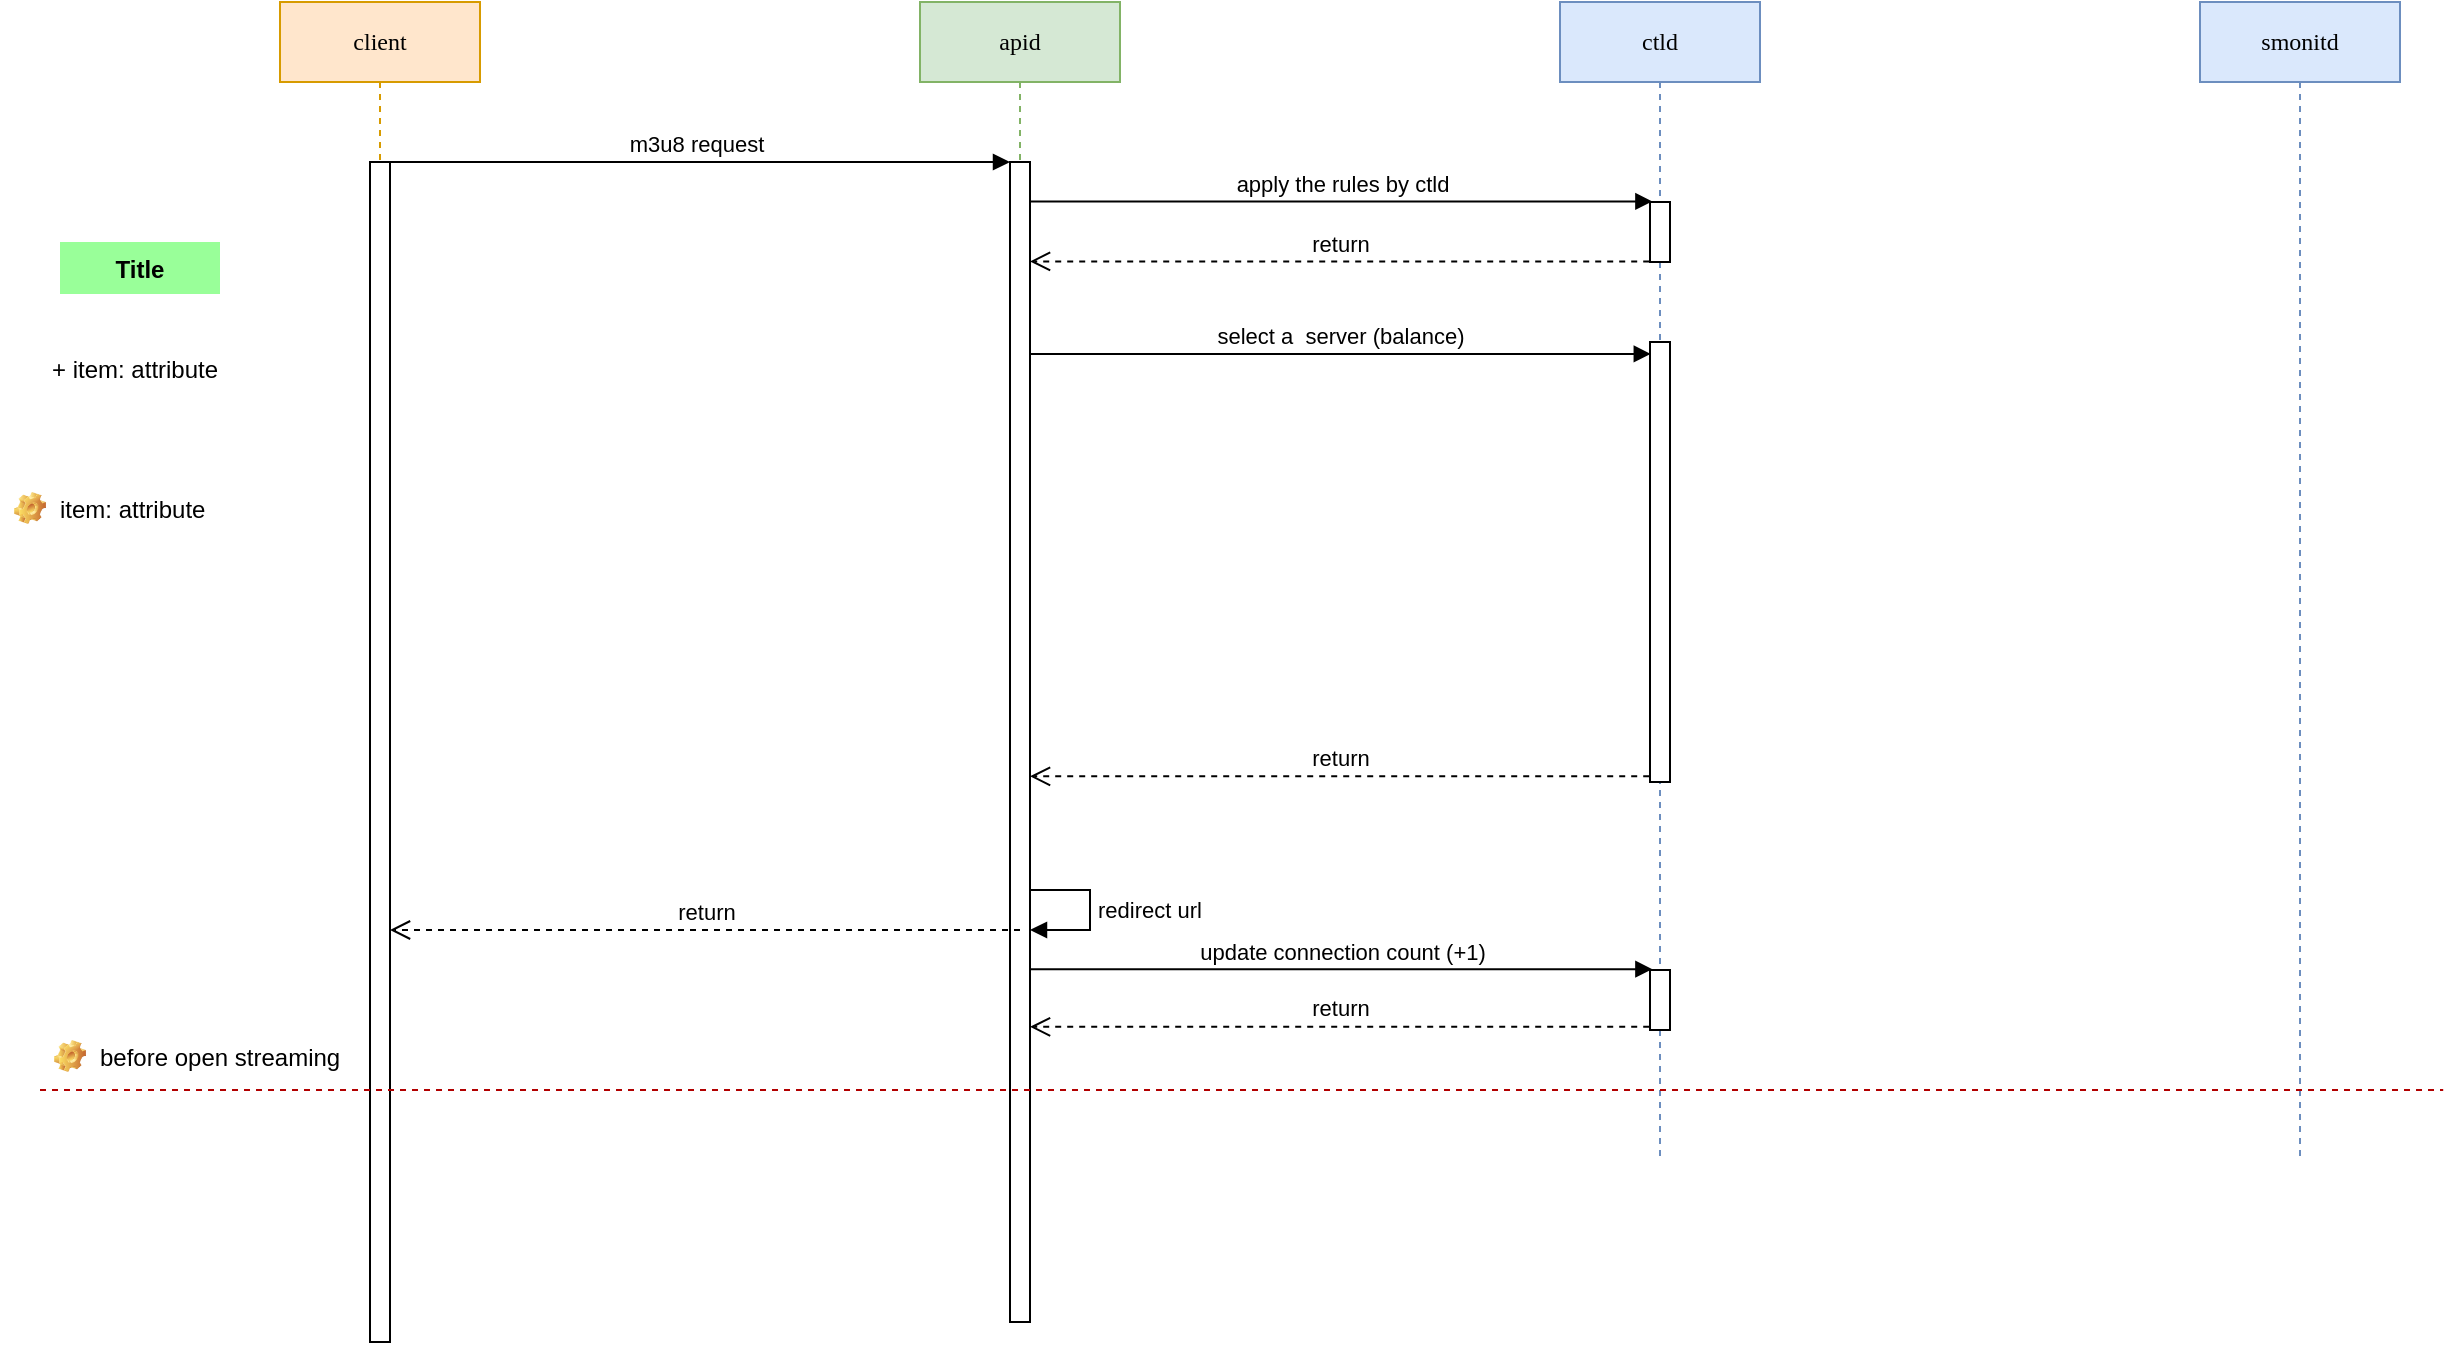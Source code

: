 <mxfile version="20.8.3" type="github">
  <diagram name="apid-hls" id="13e1069c-82ec-6db2-03f1-153e76fe0fe0">
    <mxGraphModel dx="2406" dy="792" grid="1" gridSize="10" guides="1" tooltips="1" connect="1" arrows="1" fold="1" page="1" pageScale="1" pageWidth="1100" pageHeight="850" background="none" math="0" shadow="0">
      <root>
        <mxCell id="0" />
        <mxCell id="1" parent="0" />
        <mxCell id="7baba1c4bc27f4b0-2" value="apid" style="shape=umlLifeline;perimeter=lifelinePerimeter;whiteSpace=wrap;html=1;container=1;collapsible=0;recursiveResize=0;outlineConnect=0;rounded=0;shadow=0;comic=0;labelBackgroundColor=none;strokeWidth=1;fontFamily=Verdana;fontSize=12;align=center;fillColor=#d5e8d4;strokeColor=#82b366;" parent="1" vertex="1">
          <mxGeometry x="400" y="80" width="100" height="660" as="geometry" />
        </mxCell>
        <mxCell id="UFAurpjtppyZMZ4vWk6g-6" value="" style="html=1;points=[];perimeter=orthogonalPerimeter;rounded=0;shadow=0;glass=0;sketch=0;strokeColor=default;" vertex="1" parent="7baba1c4bc27f4b0-2">
          <mxGeometry x="45" y="80" width="10" height="580" as="geometry" />
        </mxCell>
        <mxCell id="UFAurpjtppyZMZ4vWk6g-18" value="redirect url" style="edgeStyle=orthogonalEdgeStyle;html=1;align=left;spacingLeft=2;endArrow=block;rounded=0;" edge="1" parent="7baba1c4bc27f4b0-2">
          <mxGeometry relative="1" as="geometry">
            <mxPoint x="55" y="444" as="sourcePoint" />
            <Array as="points">
              <mxPoint x="85" y="444" />
              <mxPoint x="85" y="464" />
            </Array>
            <mxPoint x="55" y="464" as="targetPoint" />
          </mxGeometry>
        </mxCell>
        <mxCell id="7baba1c4bc27f4b0-3" value="ctld" style="shape=umlLifeline;perimeter=lifelinePerimeter;whiteSpace=wrap;html=1;container=1;collapsible=0;recursiveResize=0;outlineConnect=0;rounded=0;shadow=0;comic=0;labelBackgroundColor=none;strokeWidth=1;fontFamily=Verdana;fontSize=12;align=center;fillColor=#dae8fc;strokeColor=#6c8ebf;" parent="1" vertex="1">
          <mxGeometry x="720" y="80" width="100" height="580" as="geometry" />
        </mxCell>
        <mxCell id="UFAurpjtppyZMZ4vWk6g-10" value="" style="html=1;points=[];perimeter=orthogonalPerimeter;rounded=0;shadow=0;glass=0;sketch=0;strokeColor=default;" vertex="1" parent="7baba1c4bc27f4b0-3">
          <mxGeometry x="45" y="100" width="10" height="30" as="geometry" />
        </mxCell>
        <mxCell id="UFAurpjtppyZMZ4vWk6g-14" value="" style="html=1;points=[];perimeter=orthogonalPerimeter;rounded=0;shadow=0;glass=0;sketch=0;strokeColor=default;" vertex="1" parent="7baba1c4bc27f4b0-3">
          <mxGeometry x="45" y="170" width="10" height="220" as="geometry" />
        </mxCell>
        <mxCell id="UFAurpjtppyZMZ4vWk6g-22" value="" style="html=1;points=[];perimeter=orthogonalPerimeter;rounded=0;shadow=0;glass=0;sketch=0;strokeColor=default;" vertex="1" parent="7baba1c4bc27f4b0-3">
          <mxGeometry x="45" y="484" width="10" height="30" as="geometry" />
        </mxCell>
        <mxCell id="7baba1c4bc27f4b0-8" value="client" style="shape=umlLifeline;perimeter=lifelinePerimeter;whiteSpace=wrap;html=1;container=1;collapsible=0;recursiveResize=0;outlineConnect=0;rounded=0;shadow=0;comic=0;labelBackgroundColor=none;strokeWidth=1;fontFamily=Verdana;fontSize=12;align=center;fillColor=#ffe6cc;strokeColor=#d79b00;" parent="1" vertex="1">
          <mxGeometry x="80" y="80" width="100" height="670" as="geometry" />
        </mxCell>
        <mxCell id="UFAurpjtppyZMZ4vWk6g-9" value="" style="html=1;points=[];perimeter=orthogonalPerimeter;rounded=0;shadow=0;glass=0;sketch=0;strokeColor=default;" vertex="1" parent="7baba1c4bc27f4b0-8">
          <mxGeometry x="45" y="80" width="10" height="590" as="geometry" />
        </mxCell>
        <mxCell id="UFAurpjtppyZMZ4vWk6g-1" value="smonitd" style="shape=umlLifeline;perimeter=lifelinePerimeter;whiteSpace=wrap;html=1;container=1;collapsible=0;recursiveResize=0;outlineConnect=0;rounded=0;shadow=0;comic=0;labelBackgroundColor=none;strokeWidth=1;fontFamily=Verdana;fontSize=12;align=center;fillColor=#dae8fc;strokeColor=#6c8ebf;glass=0;" vertex="1" parent="1">
          <mxGeometry x="1040" y="80" width="100" height="580" as="geometry" />
        </mxCell>
        <mxCell id="UFAurpjtppyZMZ4vWk6g-7" value="m3u8 request" style="html=1;verticalAlign=bottom;endArrow=block;entryX=0;entryY=0;rounded=0;" edge="1" target="UFAurpjtppyZMZ4vWk6g-6" parent="1" source="7baba1c4bc27f4b0-8">
          <mxGeometry relative="1" as="geometry">
            <mxPoint x="375" y="200" as="sourcePoint" />
          </mxGeometry>
        </mxCell>
        <mxCell id="UFAurpjtppyZMZ4vWk6g-8" value="return" style="html=1;verticalAlign=bottom;endArrow=open;dashed=1;endSize=8;rounded=0;" edge="1" parent="1">
          <mxGeometry relative="1" as="geometry">
            <mxPoint x="135" y="544" as="targetPoint" />
            <mxPoint x="450" y="544" as="sourcePoint" />
          </mxGeometry>
        </mxCell>
        <mxCell id="UFAurpjtppyZMZ4vWk6g-11" value="apply the rules by ctld" style="html=1;verticalAlign=bottom;endArrow=block;rounded=0;entryX=0.12;entryY=-0.01;entryDx=0;entryDy=0;entryPerimeter=0;" edge="1" parent="1" source="UFAurpjtppyZMZ4vWk6g-6" target="UFAurpjtppyZMZ4vWk6g-10">
          <mxGeometry relative="1" as="geometry">
            <mxPoint x="139.7" y="170" as="sourcePoint" />
            <mxPoint x="760" y="175" as="targetPoint" />
            <Array as="points" />
          </mxGeometry>
        </mxCell>
        <mxCell id="UFAurpjtppyZMZ4vWk6g-13" value="return" style="html=1;verticalAlign=bottom;endArrow=open;dashed=1;endSize=8;rounded=0;exitX=-0.04;exitY=0.99;exitDx=0;exitDy=0;exitPerimeter=0;" edge="1" parent="1" source="UFAurpjtppyZMZ4vWk6g-10" target="UFAurpjtppyZMZ4vWk6g-6">
          <mxGeometry relative="1" as="geometry">
            <mxPoint x="460" y="220" as="targetPoint" />
            <mxPoint x="640" y="310" as="sourcePoint" />
          </mxGeometry>
        </mxCell>
        <mxCell id="UFAurpjtppyZMZ4vWk6g-15" value="select a&amp;nbsp; server (balance)" style="html=1;verticalAlign=bottom;endArrow=block;rounded=0;entryX=0.04;entryY=0.027;entryDx=0;entryDy=0;entryPerimeter=0;" edge="1" parent="1" source="UFAurpjtppyZMZ4vWk6g-6" target="UFAurpjtppyZMZ4vWk6g-14">
          <mxGeometry relative="1" as="geometry">
            <mxPoint x="460" y="240.0" as="sourcePoint" />
            <mxPoint x="771.2" y="240.0" as="targetPoint" />
            <Array as="points" />
          </mxGeometry>
        </mxCell>
        <mxCell id="UFAurpjtppyZMZ4vWk6g-16" value="return" style="html=1;verticalAlign=bottom;endArrow=open;dashed=1;endSize=8;rounded=0;exitX=-0.04;exitY=0.987;exitDx=0;exitDy=0;exitPerimeter=0;" edge="1" parent="1" source="UFAurpjtppyZMZ4vWk6g-14" target="UFAurpjtppyZMZ4vWk6g-6">
          <mxGeometry relative="1" as="geometry">
            <mxPoint x="460" y="280" as="targetPoint" />
            <mxPoint x="774.6" y="219.7" as="sourcePoint" />
          </mxGeometry>
        </mxCell>
        <mxCell id="UFAurpjtppyZMZ4vWk6g-19" value="" style="endArrow=none;html=1;rounded=0;dashed=1;fillColor=#e51400;strokeColor=#B20000;" edge="1" parent="1">
          <mxGeometry width="50" height="50" relative="1" as="geometry">
            <mxPoint x="-40" y="624" as="sourcePoint" />
            <mxPoint x="1161.6" y="624" as="targetPoint" />
          </mxGeometry>
        </mxCell>
        <mxCell id="UFAurpjtppyZMZ4vWk6g-21" value="before open streaming" style="label;fontStyle=0;strokeColor=none;fillColor=none;align=left;verticalAlign=top;overflow=hidden;spacingLeft=28;spacingRight=4;rotatable=0;points=[[0,0.5],[1,0.5]];portConstraint=eastwest;imageWidth=16;imageHeight=16;image=img/clipart/Gear_128x128.png;rounded=0;shadow=0;glass=0;sketch=0;" vertex="1" parent="1">
          <mxGeometry x="-40" y="594" width="160" height="26" as="geometry" />
        </mxCell>
        <mxCell id="UFAurpjtppyZMZ4vWk6g-23" value="update connection count (+1)" style="html=1;verticalAlign=bottom;endArrow=block;rounded=0;entryX=0.12;entryY=-0.013;entryDx=0;entryDy=0;entryPerimeter=0;" edge="1" parent="1" target="UFAurpjtppyZMZ4vWk6g-22">
          <mxGeometry relative="1" as="geometry">
            <mxPoint x="455" y="563.61" as="sourcePoint" />
            <mxPoint x="770" y="564" as="targetPoint" />
            <Array as="points" />
          </mxGeometry>
        </mxCell>
        <mxCell id="UFAurpjtppyZMZ4vWk6g-24" value="return" style="html=1;verticalAlign=bottom;endArrow=open;dashed=1;endSize=8;rounded=0;exitX=-0.04;exitY=0.947;exitDx=0;exitDy=0;exitPerimeter=0;" edge="1" parent="1" source="UFAurpjtppyZMZ4vWk6g-22">
          <mxGeometry relative="1" as="geometry">
            <mxPoint x="455" y="592.41" as="targetPoint" />
            <mxPoint x="774.6" y="513.61" as="sourcePoint" />
          </mxGeometry>
        </mxCell>
        <mxCell id="UFAurpjtppyZMZ4vWk6g-25" value="Title" style="text;align=center;fontStyle=1;verticalAlign=middle;spacingLeft=3;spacingRight=3;strokeColor=none;rotatable=0;points=[[0,0.5],[1,0.5]];portConstraint=eastwest;rounded=0;shadow=0;glass=0;sketch=0;fillColor=#99FF99;" vertex="1" parent="1">
          <mxGeometry x="-30" y="200" width="80" height="26" as="geometry" />
        </mxCell>
        <mxCell id="UFAurpjtppyZMZ4vWk6g-26" value="+ item: attribute" style="text;strokeColor=none;fillColor=none;align=left;verticalAlign=top;spacingLeft=4;spacingRight=4;overflow=hidden;rotatable=0;points=[[0,0.5],[1,0.5]];portConstraint=eastwest;rounded=0;shadow=0;glass=0;sketch=0;" vertex="1" parent="1">
          <mxGeometry x="-40" y="250" width="100" height="26" as="geometry" />
        </mxCell>
        <mxCell id="UFAurpjtppyZMZ4vWk6g-28" value="item: attribute" style="label;fontStyle=0;strokeColor=none;fillColor=none;align=left;verticalAlign=top;overflow=hidden;spacingLeft=28;spacingRight=4;rotatable=0;points=[[0,0.5],[1,0.5]];portConstraint=eastwest;imageWidth=16;imageHeight=16;image=img/clipart/Gear_128x128.png;rounded=0;shadow=0;glass=0;sketch=0;" vertex="1" parent="1">
          <mxGeometry x="-60" y="320" width="120" height="26" as="geometry" />
        </mxCell>
      </root>
    </mxGraphModel>
  </diagram>
</mxfile>

